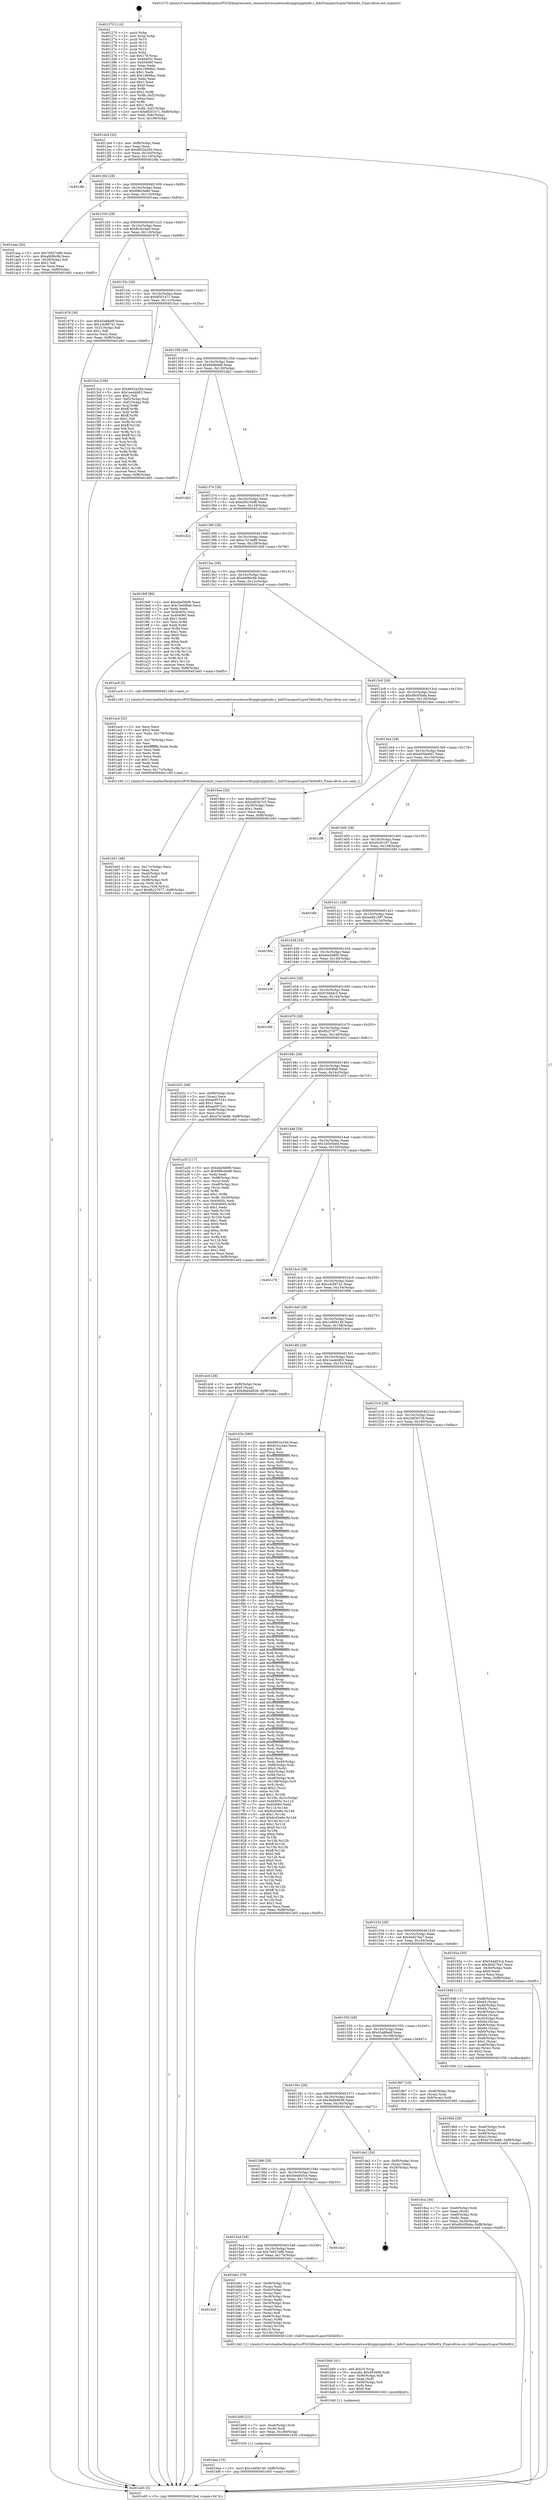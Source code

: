 digraph "0x401270" {
  label = "0x401270 (/mnt/c/Users/mathe/Desktop/tcc/POCII/binaries/extr_reactosdriversnetworktcpiptcpiptinfo.c_InfoTransportLayerTdiSetEx_Final-ollvm.out::main(0))"
  labelloc = "t"
  node[shape=record]

  Entry [label="",width=0.3,height=0.3,shape=circle,fillcolor=black,style=filled]
  "0x4012e4" [label="{
     0x4012e4 [32]\l
     | [instrs]\l
     &nbsp;&nbsp;0x4012e4 \<+6\>: mov -0xf8(%rbp),%eax\l
     &nbsp;&nbsp;0x4012ea \<+2\>: mov %eax,%ecx\l
     &nbsp;&nbsp;0x4012ec \<+6\>: sub $0x8852a35d,%ecx\l
     &nbsp;&nbsp;0x4012f2 \<+6\>: mov %eax,-0x10c(%rbp)\l
     &nbsp;&nbsp;0x4012f8 \<+6\>: mov %ecx,-0x110(%rbp)\l
     &nbsp;&nbsp;0x4012fe \<+6\>: je 0000000000401dfa \<main+0xb8a\>\l
  }"]
  "0x401dfa" [label="{
     0x401dfa\l
  }", style=dashed]
  "0x401304" [label="{
     0x401304 [28]\l
     | [instrs]\l
     &nbsp;&nbsp;0x401304 \<+5\>: jmp 0000000000401309 \<main+0x99\>\l
     &nbsp;&nbsp;0x401309 \<+6\>: mov -0x10c(%rbp),%eax\l
     &nbsp;&nbsp;0x40130f \<+5\>: sub $0x896c0e86,%eax\l
     &nbsp;&nbsp;0x401314 \<+6\>: mov %eax,-0x114(%rbp)\l
     &nbsp;&nbsp;0x40131a \<+6\>: je 0000000000401aaa \<main+0x83a\>\l
  }"]
  Exit [label="",width=0.3,height=0.3,shape=circle,fillcolor=black,style=filled,peripheries=2]
  "0x401aaa" [label="{
     0x401aaa [30]\l
     | [instrs]\l
     &nbsp;&nbsp;0x401aaa \<+5\>: mov $0x7b927e8b,%eax\l
     &nbsp;&nbsp;0x401aaf \<+5\>: mov $0xa90fdc9b,%ecx\l
     &nbsp;&nbsp;0x401ab4 \<+3\>: mov -0x29(%rbp),%dl\l
     &nbsp;&nbsp;0x401ab7 \<+3\>: test $0x1,%dl\l
     &nbsp;&nbsp;0x401aba \<+3\>: cmovne %ecx,%eax\l
     &nbsp;&nbsp;0x401abd \<+6\>: mov %eax,-0xf8(%rbp)\l
     &nbsp;&nbsp;0x401ac3 \<+5\>: jmp 0000000000401e65 \<main+0xbf5\>\l
  }"]
  "0x401320" [label="{
     0x401320 [28]\l
     | [instrs]\l
     &nbsp;&nbsp;0x401320 \<+5\>: jmp 0000000000401325 \<main+0xb5\>\l
     &nbsp;&nbsp;0x401325 \<+6\>: mov -0x10c(%rbp),%eax\l
     &nbsp;&nbsp;0x40132b \<+5\>: sub $0x8c3cc4a0,%eax\l
     &nbsp;&nbsp;0x401330 \<+6\>: mov %eax,-0x118(%rbp)\l
     &nbsp;&nbsp;0x401336 \<+6\>: je 0000000000401878 \<main+0x608\>\l
  }"]
  "0x401bee" [label="{
     0x401bee [15]\l
     | [instrs]\l
     &nbsp;&nbsp;0x401bee \<+10\>: movl $0x1e60b140,-0xf8(%rbp)\l
     &nbsp;&nbsp;0x401bf8 \<+5\>: jmp 0000000000401e65 \<main+0xbf5\>\l
  }"]
  "0x401878" [label="{
     0x401878 [30]\l
     | [instrs]\l
     &nbsp;&nbsp;0x401878 \<+5\>: mov $0x45a88a6f,%eax\l
     &nbsp;&nbsp;0x40187d \<+5\>: mov $0x1dc68741,%ecx\l
     &nbsp;&nbsp;0x401882 \<+3\>: mov -0x31(%rbp),%dl\l
     &nbsp;&nbsp;0x401885 \<+3\>: test $0x1,%dl\l
     &nbsp;&nbsp;0x401888 \<+3\>: cmovne %ecx,%eax\l
     &nbsp;&nbsp;0x40188b \<+6\>: mov %eax,-0xf8(%rbp)\l
     &nbsp;&nbsp;0x401891 \<+5\>: jmp 0000000000401e65 \<main+0xbf5\>\l
  }"]
  "0x40133c" [label="{
     0x40133c [28]\l
     | [instrs]\l
     &nbsp;&nbsp;0x40133c \<+5\>: jmp 0000000000401341 \<main+0xd1\>\l
     &nbsp;&nbsp;0x401341 \<+6\>: mov -0x10c(%rbp),%eax\l
     &nbsp;&nbsp;0x401347 \<+5\>: sub $0x8f2f1471,%eax\l
     &nbsp;&nbsp;0x40134c \<+6\>: mov %eax,-0x11c(%rbp)\l
     &nbsp;&nbsp;0x401352 \<+6\>: je 00000000004015ca \<main+0x35a\>\l
  }"]
  "0x401bd9" [label="{
     0x401bd9 [21]\l
     | [instrs]\l
     &nbsp;&nbsp;0x401bd9 \<+7\>: mov -0xa0(%rbp),%rdi\l
     &nbsp;&nbsp;0x401be0 \<+3\>: mov (%rdi),%rdi\l
     &nbsp;&nbsp;0x401be3 \<+6\>: mov %eax,-0x180(%rbp)\l
     &nbsp;&nbsp;0x401be9 \<+5\>: call 0000000000401030 \<free@plt\>\l
     | [calls]\l
     &nbsp;&nbsp;0x401030 \{1\} (unknown)\l
  }"]
  "0x4015ca" [label="{
     0x4015ca [106]\l
     | [instrs]\l
     &nbsp;&nbsp;0x4015ca \<+5\>: mov $0x8852a35d,%eax\l
     &nbsp;&nbsp;0x4015cf \<+5\>: mov $0x1ea4dd63,%ecx\l
     &nbsp;&nbsp;0x4015d4 \<+2\>: mov $0x1,%dl\l
     &nbsp;&nbsp;0x4015d6 \<+7\>: mov -0xf2(%rbp),%sil\l
     &nbsp;&nbsp;0x4015dd \<+7\>: mov -0xf1(%rbp),%dil\l
     &nbsp;&nbsp;0x4015e4 \<+3\>: mov %sil,%r8b\l
     &nbsp;&nbsp;0x4015e7 \<+4\>: xor $0xff,%r8b\l
     &nbsp;&nbsp;0x4015eb \<+3\>: mov %dil,%r9b\l
     &nbsp;&nbsp;0x4015ee \<+4\>: xor $0xff,%r9b\l
     &nbsp;&nbsp;0x4015f2 \<+3\>: xor $0x1,%dl\l
     &nbsp;&nbsp;0x4015f5 \<+3\>: mov %r8b,%r10b\l
     &nbsp;&nbsp;0x4015f8 \<+4\>: and $0xff,%r10b\l
     &nbsp;&nbsp;0x4015fc \<+3\>: and %dl,%sil\l
     &nbsp;&nbsp;0x4015ff \<+3\>: mov %r9b,%r11b\l
     &nbsp;&nbsp;0x401602 \<+4\>: and $0xff,%r11b\l
     &nbsp;&nbsp;0x401606 \<+3\>: and %dl,%dil\l
     &nbsp;&nbsp;0x401609 \<+3\>: or %sil,%r10b\l
     &nbsp;&nbsp;0x40160c \<+3\>: or %dil,%r11b\l
     &nbsp;&nbsp;0x40160f \<+3\>: xor %r11b,%r10b\l
     &nbsp;&nbsp;0x401612 \<+3\>: or %r9b,%r8b\l
     &nbsp;&nbsp;0x401615 \<+4\>: xor $0xff,%r8b\l
     &nbsp;&nbsp;0x401619 \<+3\>: or $0x1,%dl\l
     &nbsp;&nbsp;0x40161c \<+3\>: and %dl,%r8b\l
     &nbsp;&nbsp;0x40161f \<+3\>: or %r8b,%r10b\l
     &nbsp;&nbsp;0x401622 \<+4\>: test $0x1,%r10b\l
     &nbsp;&nbsp;0x401626 \<+3\>: cmovne %ecx,%eax\l
     &nbsp;&nbsp;0x401629 \<+6\>: mov %eax,-0xf8(%rbp)\l
     &nbsp;&nbsp;0x40162f \<+5\>: jmp 0000000000401e65 \<main+0xbf5\>\l
  }"]
  "0x401358" [label="{
     0x401358 [28]\l
     | [instrs]\l
     &nbsp;&nbsp;0x401358 \<+5\>: jmp 000000000040135d \<main+0xed\>\l
     &nbsp;&nbsp;0x40135d \<+6\>: mov -0x10c(%rbp),%eax\l
     &nbsp;&nbsp;0x401363 \<+5\>: sub $0x949bfaf8,%eax\l
     &nbsp;&nbsp;0x401368 \<+6\>: mov %eax,-0x120(%rbp)\l
     &nbsp;&nbsp;0x40136e \<+6\>: je 0000000000401db2 \<main+0xb42\>\l
  }"]
  "0x401e65" [label="{
     0x401e65 [5]\l
     | [instrs]\l
     &nbsp;&nbsp;0x401e65 \<+5\>: jmp 00000000004012e4 \<main+0x74\>\l
  }"]
  "0x401270" [label="{
     0x401270 [116]\l
     | [instrs]\l
     &nbsp;&nbsp;0x401270 \<+1\>: push %rbp\l
     &nbsp;&nbsp;0x401271 \<+3\>: mov %rsp,%rbp\l
     &nbsp;&nbsp;0x401274 \<+2\>: push %r15\l
     &nbsp;&nbsp;0x401276 \<+2\>: push %r14\l
     &nbsp;&nbsp;0x401278 \<+2\>: push %r13\l
     &nbsp;&nbsp;0x40127a \<+2\>: push %r12\l
     &nbsp;&nbsp;0x40127c \<+1\>: push %rbx\l
     &nbsp;&nbsp;0x40127d \<+7\>: sub $0x178,%rsp\l
     &nbsp;&nbsp;0x401284 \<+7\>: mov 0x40405c,%eax\l
     &nbsp;&nbsp;0x40128b \<+7\>: mov 0x404060,%ecx\l
     &nbsp;&nbsp;0x401292 \<+2\>: mov %eax,%edx\l
     &nbsp;&nbsp;0x401294 \<+6\>: sub $0x10698a1,%edx\l
     &nbsp;&nbsp;0x40129a \<+3\>: sub $0x1,%edx\l
     &nbsp;&nbsp;0x40129d \<+6\>: add $0x10698a1,%edx\l
     &nbsp;&nbsp;0x4012a3 \<+3\>: imul %edx,%eax\l
     &nbsp;&nbsp;0x4012a6 \<+3\>: and $0x1,%eax\l
     &nbsp;&nbsp;0x4012a9 \<+3\>: cmp $0x0,%eax\l
     &nbsp;&nbsp;0x4012ac \<+4\>: sete %r8b\l
     &nbsp;&nbsp;0x4012b0 \<+4\>: and $0x1,%r8b\l
     &nbsp;&nbsp;0x4012b4 \<+7\>: mov %r8b,-0xf2(%rbp)\l
     &nbsp;&nbsp;0x4012bb \<+3\>: cmp $0xa,%ecx\l
     &nbsp;&nbsp;0x4012be \<+4\>: setl %r8b\l
     &nbsp;&nbsp;0x4012c2 \<+4\>: and $0x1,%r8b\l
     &nbsp;&nbsp;0x4012c6 \<+7\>: mov %r8b,-0xf1(%rbp)\l
     &nbsp;&nbsp;0x4012cd \<+10\>: movl $0x8f2f1471,-0xf8(%rbp)\l
     &nbsp;&nbsp;0x4012d7 \<+6\>: mov %edi,-0xfc(%rbp)\l
     &nbsp;&nbsp;0x4012dd \<+7\>: mov %rsi,-0x108(%rbp)\l
  }"]
  "0x401bb0" [label="{
     0x401bb0 [41]\l
     | [instrs]\l
     &nbsp;&nbsp;0x401bb0 \<+4\>: add $0x10,%rsp\l
     &nbsp;&nbsp;0x401bb4 \<+10\>: movabs $0x4020d6,%rdi\l
     &nbsp;&nbsp;0x401bbe \<+7\>: mov -0x90(%rbp),%r8\l
     &nbsp;&nbsp;0x401bc5 \<+3\>: mov %eax,(%r8)\l
     &nbsp;&nbsp;0x401bc8 \<+7\>: mov -0x90(%rbp),%r8\l
     &nbsp;&nbsp;0x401bcf \<+3\>: mov (%r8),%esi\l
     &nbsp;&nbsp;0x401bd2 \<+2\>: mov $0x0,%al\l
     &nbsp;&nbsp;0x401bd4 \<+5\>: call 0000000000401040 \<printf@plt\>\l
     | [calls]\l
     &nbsp;&nbsp;0x401040 \{1\} (unknown)\l
  }"]
  "0x401db2" [label="{
     0x401db2\l
  }", style=dashed]
  "0x401374" [label="{
     0x401374 [28]\l
     | [instrs]\l
     &nbsp;&nbsp;0x401374 \<+5\>: jmp 0000000000401379 \<main+0x109\>\l
     &nbsp;&nbsp;0x401379 \<+6\>: mov -0x10c(%rbp),%eax\l
     &nbsp;&nbsp;0x40137f \<+5\>: sub $0xa58130d6,%eax\l
     &nbsp;&nbsp;0x401384 \<+6\>: mov %eax,-0x124(%rbp)\l
     &nbsp;&nbsp;0x40138a \<+6\>: je 0000000000401d22 \<main+0xab2\>\l
  }"]
  "0x4015c0" [label="{
     0x4015c0\l
  }", style=dashed]
  "0x401d22" [label="{
     0x401d22\l
  }", style=dashed]
  "0x401390" [label="{
     0x401390 [28]\l
     | [instrs]\l
     &nbsp;&nbsp;0x401390 \<+5\>: jmp 0000000000401395 \<main+0x125\>\l
     &nbsp;&nbsp;0x401395 \<+6\>: mov -0x10c(%rbp),%eax\l
     &nbsp;&nbsp;0x40139b \<+5\>: sub $0xa7414e86,%eax\l
     &nbsp;&nbsp;0x4013a0 \<+6\>: mov %eax,-0x128(%rbp)\l
     &nbsp;&nbsp;0x4013a6 \<+6\>: je 00000000004019df \<main+0x76f\>\l
  }"]
  "0x401b61" [label="{
     0x401b61 [79]\l
     | [instrs]\l
     &nbsp;&nbsp;0x401b61 \<+7\>: mov -0xd8(%rbp),%rax\l
     &nbsp;&nbsp;0x401b68 \<+2\>: mov (%rax),%edi\l
     &nbsp;&nbsp;0x401b6a \<+7\>: mov -0xd0(%rbp),%rax\l
     &nbsp;&nbsp;0x401b71 \<+2\>: mov (%rax),%esi\l
     &nbsp;&nbsp;0x401b73 \<+7\>: mov -0xc8(%rbp),%rax\l
     &nbsp;&nbsp;0x401b7a \<+2\>: mov (%rax),%edx\l
     &nbsp;&nbsp;0x401b7c \<+7\>: mov -0xc0(%rbp),%rax\l
     &nbsp;&nbsp;0x401b83 \<+2\>: mov (%rax),%ecx\l
     &nbsp;&nbsp;0x401b85 \<+7\>: mov -0xa0(%rbp),%rax\l
     &nbsp;&nbsp;0x401b8c \<+3\>: mov (%rax),%r8\l
     &nbsp;&nbsp;0x401b8f \<+7\>: mov -0xb8(%rbp),%rax\l
     &nbsp;&nbsp;0x401b96 \<+3\>: mov (%rax),%r9d\l
     &nbsp;&nbsp;0x401b99 \<+7\>: mov -0xb0(%rbp),%rax\l
     &nbsp;&nbsp;0x401ba0 \<+3\>: mov (%rax),%r10d\l
     &nbsp;&nbsp;0x401ba3 \<+4\>: sub $0x10,%rsp\l
     &nbsp;&nbsp;0x401ba7 \<+4\>: mov %r10d,(%rsp)\l
     &nbsp;&nbsp;0x401bab \<+5\>: call 0000000000401240 \<InfoTransportLayerTdiSetEx\>\l
     | [calls]\l
     &nbsp;&nbsp;0x401240 \{1\} (/mnt/c/Users/mathe/Desktop/tcc/POCII/binaries/extr_reactosdriversnetworktcpiptcpiptinfo.c_InfoTransportLayerTdiSetEx_Final-ollvm.out::InfoTransportLayerTdiSetEx)\l
  }"]
  "0x4019df" [label="{
     0x4019df [86]\l
     | [instrs]\l
     &nbsp;&nbsp;0x4019df \<+5\>: mov $0xebe5b6f0,%eax\l
     &nbsp;&nbsp;0x4019e4 \<+5\>: mov $0x15e09fa6,%ecx\l
     &nbsp;&nbsp;0x4019e9 \<+2\>: xor %edx,%edx\l
     &nbsp;&nbsp;0x4019eb \<+7\>: mov 0x40405c,%esi\l
     &nbsp;&nbsp;0x4019f2 \<+7\>: mov 0x404060,%edi\l
     &nbsp;&nbsp;0x4019f9 \<+3\>: sub $0x1,%edx\l
     &nbsp;&nbsp;0x4019fc \<+3\>: mov %esi,%r8d\l
     &nbsp;&nbsp;0x4019ff \<+3\>: add %edx,%r8d\l
     &nbsp;&nbsp;0x401a02 \<+4\>: imul %r8d,%esi\l
     &nbsp;&nbsp;0x401a06 \<+3\>: and $0x1,%esi\l
     &nbsp;&nbsp;0x401a09 \<+3\>: cmp $0x0,%esi\l
     &nbsp;&nbsp;0x401a0c \<+4\>: sete %r9b\l
     &nbsp;&nbsp;0x401a10 \<+3\>: cmp $0xa,%edi\l
     &nbsp;&nbsp;0x401a13 \<+4\>: setl %r10b\l
     &nbsp;&nbsp;0x401a17 \<+3\>: mov %r9b,%r11b\l
     &nbsp;&nbsp;0x401a1a \<+3\>: and %r10b,%r11b\l
     &nbsp;&nbsp;0x401a1d \<+3\>: xor %r10b,%r9b\l
     &nbsp;&nbsp;0x401a20 \<+3\>: or %r9b,%r11b\l
     &nbsp;&nbsp;0x401a23 \<+4\>: test $0x1,%r11b\l
     &nbsp;&nbsp;0x401a27 \<+3\>: cmovne %ecx,%eax\l
     &nbsp;&nbsp;0x401a2a \<+6\>: mov %eax,-0xf8(%rbp)\l
     &nbsp;&nbsp;0x401a30 \<+5\>: jmp 0000000000401e65 \<main+0xbf5\>\l
  }"]
  "0x4013ac" [label="{
     0x4013ac [28]\l
     | [instrs]\l
     &nbsp;&nbsp;0x4013ac \<+5\>: jmp 00000000004013b1 \<main+0x141\>\l
     &nbsp;&nbsp;0x4013b1 \<+6\>: mov -0x10c(%rbp),%eax\l
     &nbsp;&nbsp;0x4013b7 \<+5\>: sub $0xa90fdc9b,%eax\l
     &nbsp;&nbsp;0x4013bc \<+6\>: mov %eax,-0x12c(%rbp)\l
     &nbsp;&nbsp;0x4013c2 \<+6\>: je 0000000000401ac8 \<main+0x858\>\l
  }"]
  "0x4015a4" [label="{
     0x4015a4 [28]\l
     | [instrs]\l
     &nbsp;&nbsp;0x4015a4 \<+5\>: jmp 00000000004015a9 \<main+0x339\>\l
     &nbsp;&nbsp;0x4015a9 \<+6\>: mov -0x10c(%rbp),%eax\l
     &nbsp;&nbsp;0x4015af \<+5\>: sub $0x7b927e8b,%eax\l
     &nbsp;&nbsp;0x4015b4 \<+6\>: mov %eax,-0x174(%rbp)\l
     &nbsp;&nbsp;0x4015ba \<+6\>: je 0000000000401b61 \<main+0x8f1\>\l
  }"]
  "0x401ac8" [label="{
     0x401ac8 [5]\l
     | [instrs]\l
     &nbsp;&nbsp;0x401ac8 \<+5\>: call 0000000000401160 \<next_i\>\l
     | [calls]\l
     &nbsp;&nbsp;0x401160 \{1\} (/mnt/c/Users/mathe/Desktop/tcc/POCII/binaries/extr_reactosdriversnetworktcpiptcpiptinfo.c_InfoTransportLayerTdiSetEx_Final-ollvm.out::next_i)\l
  }"]
  "0x4013c8" [label="{
     0x4013c8 [28]\l
     | [instrs]\l
     &nbsp;&nbsp;0x4013c8 \<+5\>: jmp 00000000004013cd \<main+0x15d\>\l
     &nbsp;&nbsp;0x4013cd \<+6\>: mov -0x10c(%rbp),%eax\l
     &nbsp;&nbsp;0x4013d3 \<+5\>: sub $0xd9c05bda,%eax\l
     &nbsp;&nbsp;0x4013d8 \<+6\>: mov %eax,-0x130(%rbp)\l
     &nbsp;&nbsp;0x4013de \<+6\>: je 00000000004018ee \<main+0x67e\>\l
  }"]
  "0x401da3" [label="{
     0x401da3\l
  }", style=dashed]
  "0x4018ee" [label="{
     0x4018ee [30]\l
     | [instrs]\l
     &nbsp;&nbsp;0x4018ee \<+5\>: mov $0xea941567,%eax\l
     &nbsp;&nbsp;0x4018f3 \<+5\>: mov $0x2d03b7c5,%ecx\l
     &nbsp;&nbsp;0x4018f8 \<+3\>: mov -0x30(%rbp),%edx\l
     &nbsp;&nbsp;0x4018fb \<+3\>: cmp $0x1,%edx\l
     &nbsp;&nbsp;0x4018fe \<+3\>: cmovl %ecx,%eax\l
     &nbsp;&nbsp;0x401901 \<+6\>: mov %eax,-0xf8(%rbp)\l
     &nbsp;&nbsp;0x401907 \<+5\>: jmp 0000000000401e65 \<main+0xbf5\>\l
  }"]
  "0x4013e4" [label="{
     0x4013e4 [28]\l
     | [instrs]\l
     &nbsp;&nbsp;0x4013e4 \<+5\>: jmp 00000000004013e9 \<main+0x179\>\l
     &nbsp;&nbsp;0x4013e9 \<+6\>: mov -0x10c(%rbp),%eax\l
     &nbsp;&nbsp;0x4013ef \<+5\>: sub $0xe05be067,%eax\l
     &nbsp;&nbsp;0x4013f4 \<+6\>: mov %eax,-0x134(%rbp)\l
     &nbsp;&nbsp;0x4013fa \<+6\>: je 0000000000401cf8 \<main+0xa88\>\l
  }"]
  "0x401588" [label="{
     0x401588 [28]\l
     | [instrs]\l
     &nbsp;&nbsp;0x401588 \<+5\>: jmp 000000000040158d \<main+0x31d\>\l
     &nbsp;&nbsp;0x40158d \<+6\>: mov -0x10c(%rbp),%eax\l
     &nbsp;&nbsp;0x401593 \<+5\>: sub $0x544d03c4,%eax\l
     &nbsp;&nbsp;0x401598 \<+6\>: mov %eax,-0x170(%rbp)\l
     &nbsp;&nbsp;0x40159e \<+6\>: je 0000000000401da3 \<main+0xb33\>\l
  }"]
  "0x401cf8" [label="{
     0x401cf8\l
  }", style=dashed]
  "0x401400" [label="{
     0x401400 [28]\l
     | [instrs]\l
     &nbsp;&nbsp;0x401400 \<+5\>: jmp 0000000000401405 \<main+0x195\>\l
     &nbsp;&nbsp;0x401405 \<+6\>: mov -0x10c(%rbp),%eax\l
     &nbsp;&nbsp;0x40140b \<+5\>: sub $0xe5cfc197,%eax\l
     &nbsp;&nbsp;0x401410 \<+6\>: mov %eax,-0x138(%rbp)\l
     &nbsp;&nbsp;0x401416 \<+6\>: je 0000000000401bfd \<main+0x98d\>\l
  }"]
  "0x401de2" [label="{
     0x401de2 [24]\l
     | [instrs]\l
     &nbsp;&nbsp;0x401de2 \<+7\>: mov -0xf0(%rbp),%rax\l
     &nbsp;&nbsp;0x401de9 \<+2\>: mov (%rax),%eax\l
     &nbsp;&nbsp;0x401deb \<+4\>: lea -0x28(%rbp),%rsp\l
     &nbsp;&nbsp;0x401def \<+1\>: pop %rbx\l
     &nbsp;&nbsp;0x401df0 \<+2\>: pop %r12\l
     &nbsp;&nbsp;0x401df2 \<+2\>: pop %r13\l
     &nbsp;&nbsp;0x401df4 \<+2\>: pop %r14\l
     &nbsp;&nbsp;0x401df6 \<+2\>: pop %r15\l
     &nbsp;&nbsp;0x401df8 \<+1\>: pop %rbp\l
     &nbsp;&nbsp;0x401df9 \<+1\>: ret\l
  }"]
  "0x401bfd" [label="{
     0x401bfd\l
  }", style=dashed]
  "0x40141c" [label="{
     0x40141c [28]\l
     | [instrs]\l
     &nbsp;&nbsp;0x40141c \<+5\>: jmp 0000000000401421 \<main+0x1b1\>\l
     &nbsp;&nbsp;0x401421 \<+6\>: mov -0x10c(%rbp),%eax\l
     &nbsp;&nbsp;0x401427 \<+5\>: sub $0xea941567,%eax\l
     &nbsp;&nbsp;0x40142c \<+6\>: mov %eax,-0x13c(%rbp)\l
     &nbsp;&nbsp;0x401432 \<+6\>: je 000000000040190c \<main+0x69c\>\l
  }"]
  "0x401b01" [label="{
     0x401b01 [48]\l
     | [instrs]\l
     &nbsp;&nbsp;0x401b01 \<+6\>: mov -0x17c(%rbp),%ecx\l
     &nbsp;&nbsp;0x401b07 \<+3\>: imul %eax,%ecx\l
     &nbsp;&nbsp;0x401b0a \<+7\>: mov -0xa0(%rbp),%r8\l
     &nbsp;&nbsp;0x401b11 \<+3\>: mov (%r8),%r8\l
     &nbsp;&nbsp;0x401b14 \<+7\>: mov -0x98(%rbp),%r9\l
     &nbsp;&nbsp;0x401b1b \<+3\>: movslq (%r9),%r9\l
     &nbsp;&nbsp;0x401b1e \<+4\>: mov %ecx,(%r8,%r9,4)\l
     &nbsp;&nbsp;0x401b22 \<+10\>: movl $0xfb227677,-0xf8(%rbp)\l
     &nbsp;&nbsp;0x401b2c \<+5\>: jmp 0000000000401e65 \<main+0xbf5\>\l
  }"]
  "0x40190c" [label="{
     0x40190c\l
  }", style=dashed]
  "0x401438" [label="{
     0x401438 [28]\l
     | [instrs]\l
     &nbsp;&nbsp;0x401438 \<+5\>: jmp 000000000040143d \<main+0x1cd\>\l
     &nbsp;&nbsp;0x40143d \<+6\>: mov -0x10c(%rbp),%eax\l
     &nbsp;&nbsp;0x401443 \<+5\>: sub $0xebe5b6f0,%eax\l
     &nbsp;&nbsp;0x401448 \<+6\>: mov %eax,-0x140(%rbp)\l
     &nbsp;&nbsp;0x40144e \<+6\>: je 0000000000401e3f \<main+0xbcf\>\l
  }"]
  "0x401acd" [label="{
     0x401acd [52]\l
     | [instrs]\l
     &nbsp;&nbsp;0x401acd \<+2\>: xor %ecx,%ecx\l
     &nbsp;&nbsp;0x401acf \<+5\>: mov $0x2,%edx\l
     &nbsp;&nbsp;0x401ad4 \<+6\>: mov %edx,-0x178(%rbp)\l
     &nbsp;&nbsp;0x401ada \<+1\>: cltd\l
     &nbsp;&nbsp;0x401adb \<+6\>: mov -0x178(%rbp),%esi\l
     &nbsp;&nbsp;0x401ae1 \<+2\>: idiv %esi\l
     &nbsp;&nbsp;0x401ae3 \<+6\>: imul $0xfffffffe,%edx,%edx\l
     &nbsp;&nbsp;0x401ae9 \<+2\>: mov %ecx,%edi\l
     &nbsp;&nbsp;0x401aeb \<+2\>: sub %edx,%edi\l
     &nbsp;&nbsp;0x401aed \<+2\>: mov %ecx,%edx\l
     &nbsp;&nbsp;0x401aef \<+3\>: sub $0x1,%edx\l
     &nbsp;&nbsp;0x401af2 \<+2\>: add %edx,%edi\l
     &nbsp;&nbsp;0x401af4 \<+2\>: sub %edi,%ecx\l
     &nbsp;&nbsp;0x401af6 \<+6\>: mov %ecx,-0x17c(%rbp)\l
     &nbsp;&nbsp;0x401afc \<+5\>: call 0000000000401160 \<next_i\>\l
     | [calls]\l
     &nbsp;&nbsp;0x401160 \{1\} (/mnt/c/Users/mathe/Desktop/tcc/POCII/binaries/extr_reactosdriversnetworktcpiptcpiptinfo.c_InfoTransportLayerTdiSetEx_Final-ollvm.out::next_i)\l
  }"]
  "0x401e3f" [label="{
     0x401e3f\l
  }", style=dashed]
  "0x401454" [label="{
     0x401454 [28]\l
     | [instrs]\l
     &nbsp;&nbsp;0x401454 \<+5\>: jmp 0000000000401459 \<main+0x1e9\>\l
     &nbsp;&nbsp;0x401459 \<+6\>: mov -0x10c(%rbp),%eax\l
     &nbsp;&nbsp;0x40145f \<+5\>: sub $0xf10dddc3,%eax\l
     &nbsp;&nbsp;0x401464 \<+6\>: mov %eax,-0x144(%rbp)\l
     &nbsp;&nbsp;0x40146a \<+6\>: je 0000000000401c9d \<main+0xa2d\>\l
  }"]
  "0x4019b9" [label="{
     0x4019b9 [38]\l
     | [instrs]\l
     &nbsp;&nbsp;0x4019b9 \<+7\>: mov -0xa0(%rbp),%rdi\l
     &nbsp;&nbsp;0x4019c0 \<+3\>: mov %rax,(%rdi)\l
     &nbsp;&nbsp;0x4019c3 \<+7\>: mov -0x98(%rbp),%rax\l
     &nbsp;&nbsp;0x4019ca \<+6\>: movl $0x0,(%rax)\l
     &nbsp;&nbsp;0x4019d0 \<+10\>: movl $0xa7414e86,-0xf8(%rbp)\l
     &nbsp;&nbsp;0x4019da \<+5\>: jmp 0000000000401e65 \<main+0xbf5\>\l
  }"]
  "0x401c9d" [label="{
     0x401c9d\l
  }", style=dashed]
  "0x401470" [label="{
     0x401470 [28]\l
     | [instrs]\l
     &nbsp;&nbsp;0x401470 \<+5\>: jmp 0000000000401475 \<main+0x205\>\l
     &nbsp;&nbsp;0x401475 \<+6\>: mov -0x10c(%rbp),%eax\l
     &nbsp;&nbsp;0x40147b \<+5\>: sub $0xfb227677,%eax\l
     &nbsp;&nbsp;0x401480 \<+6\>: mov %eax,-0x148(%rbp)\l
     &nbsp;&nbsp;0x401486 \<+6\>: je 0000000000401b31 \<main+0x8c1\>\l
  }"]
  "0x4018ca" [label="{
     0x4018ca [36]\l
     | [instrs]\l
     &nbsp;&nbsp;0x4018ca \<+7\>: mov -0xe0(%rbp),%rdi\l
     &nbsp;&nbsp;0x4018d1 \<+2\>: mov %eax,(%rdi)\l
     &nbsp;&nbsp;0x4018d3 \<+7\>: mov -0xe0(%rbp),%rdi\l
     &nbsp;&nbsp;0x4018da \<+2\>: mov (%rdi),%eax\l
     &nbsp;&nbsp;0x4018dc \<+3\>: mov %eax,-0x30(%rbp)\l
     &nbsp;&nbsp;0x4018df \<+10\>: movl $0xd9c05bda,-0xf8(%rbp)\l
     &nbsp;&nbsp;0x4018e9 \<+5\>: jmp 0000000000401e65 \<main+0xbf5\>\l
  }"]
  "0x401b31" [label="{
     0x401b31 [48]\l
     | [instrs]\l
     &nbsp;&nbsp;0x401b31 \<+7\>: mov -0x98(%rbp),%rax\l
     &nbsp;&nbsp;0x401b38 \<+2\>: mov (%rax),%ecx\l
     &nbsp;&nbsp;0x401b3a \<+6\>: sub $0xae957241,%ecx\l
     &nbsp;&nbsp;0x401b40 \<+3\>: add $0x1,%ecx\l
     &nbsp;&nbsp;0x401b43 \<+6\>: add $0xae957241,%ecx\l
     &nbsp;&nbsp;0x401b49 \<+7\>: mov -0x98(%rbp),%rax\l
     &nbsp;&nbsp;0x401b50 \<+2\>: mov %ecx,(%rax)\l
     &nbsp;&nbsp;0x401b52 \<+10\>: movl $0xa7414e86,-0xf8(%rbp)\l
     &nbsp;&nbsp;0x401b5c \<+5\>: jmp 0000000000401e65 \<main+0xbf5\>\l
  }"]
  "0x40148c" [label="{
     0x40148c [28]\l
     | [instrs]\l
     &nbsp;&nbsp;0x40148c \<+5\>: jmp 0000000000401491 \<main+0x221\>\l
     &nbsp;&nbsp;0x401491 \<+6\>: mov -0x10c(%rbp),%eax\l
     &nbsp;&nbsp;0x401497 \<+5\>: sub $0x15e09fa6,%eax\l
     &nbsp;&nbsp;0x40149c \<+6\>: mov %eax,-0x14c(%rbp)\l
     &nbsp;&nbsp;0x4014a2 \<+6\>: je 0000000000401a35 \<main+0x7c5\>\l
  }"]
  "0x40156c" [label="{
     0x40156c [28]\l
     | [instrs]\l
     &nbsp;&nbsp;0x40156c \<+5\>: jmp 0000000000401571 \<main+0x301\>\l
     &nbsp;&nbsp;0x401571 \<+6\>: mov -0x10c(%rbp),%eax\l
     &nbsp;&nbsp;0x401577 \<+5\>: sub $0x4bd4d636,%eax\l
     &nbsp;&nbsp;0x40157c \<+6\>: mov %eax,-0x16c(%rbp)\l
     &nbsp;&nbsp;0x401582 \<+6\>: je 0000000000401de2 \<main+0xb72\>\l
  }"]
  "0x401a35" [label="{
     0x401a35 [117]\l
     | [instrs]\l
     &nbsp;&nbsp;0x401a35 \<+5\>: mov $0xebe5b6f0,%eax\l
     &nbsp;&nbsp;0x401a3a \<+5\>: mov $0x896c0e86,%ecx\l
     &nbsp;&nbsp;0x401a3f \<+2\>: xor %edx,%edx\l
     &nbsp;&nbsp;0x401a41 \<+7\>: mov -0x98(%rbp),%rsi\l
     &nbsp;&nbsp;0x401a48 \<+2\>: mov (%rsi),%edi\l
     &nbsp;&nbsp;0x401a4a \<+7\>: mov -0xa8(%rbp),%rsi\l
     &nbsp;&nbsp;0x401a51 \<+2\>: cmp (%rsi),%edi\l
     &nbsp;&nbsp;0x401a53 \<+4\>: setl %r8b\l
     &nbsp;&nbsp;0x401a57 \<+4\>: and $0x1,%r8b\l
     &nbsp;&nbsp;0x401a5b \<+4\>: mov %r8b,-0x29(%rbp)\l
     &nbsp;&nbsp;0x401a5f \<+7\>: mov 0x40405c,%edi\l
     &nbsp;&nbsp;0x401a66 \<+8\>: mov 0x404060,%r9d\l
     &nbsp;&nbsp;0x401a6e \<+3\>: sub $0x1,%edx\l
     &nbsp;&nbsp;0x401a71 \<+3\>: mov %edi,%r10d\l
     &nbsp;&nbsp;0x401a74 \<+3\>: add %edx,%r10d\l
     &nbsp;&nbsp;0x401a77 \<+4\>: imul %r10d,%edi\l
     &nbsp;&nbsp;0x401a7b \<+3\>: and $0x1,%edi\l
     &nbsp;&nbsp;0x401a7e \<+3\>: cmp $0x0,%edi\l
     &nbsp;&nbsp;0x401a81 \<+4\>: sete %r8b\l
     &nbsp;&nbsp;0x401a85 \<+4\>: cmp $0xa,%r9d\l
     &nbsp;&nbsp;0x401a89 \<+4\>: setl %r11b\l
     &nbsp;&nbsp;0x401a8d \<+3\>: mov %r8b,%bl\l
     &nbsp;&nbsp;0x401a90 \<+3\>: and %r11b,%bl\l
     &nbsp;&nbsp;0x401a93 \<+3\>: xor %r11b,%r8b\l
     &nbsp;&nbsp;0x401a96 \<+3\>: or %r8b,%bl\l
     &nbsp;&nbsp;0x401a99 \<+3\>: test $0x1,%bl\l
     &nbsp;&nbsp;0x401a9c \<+3\>: cmovne %ecx,%eax\l
     &nbsp;&nbsp;0x401a9f \<+6\>: mov %eax,-0xf8(%rbp)\l
     &nbsp;&nbsp;0x401aa5 \<+5\>: jmp 0000000000401e65 \<main+0xbf5\>\l
  }"]
  "0x4014a8" [label="{
     0x4014a8 [28]\l
     | [instrs]\l
     &nbsp;&nbsp;0x4014a8 \<+5\>: jmp 00000000004014ad \<main+0x23d\>\l
     &nbsp;&nbsp;0x4014ad \<+6\>: mov -0x10c(%rbp),%eax\l
     &nbsp;&nbsp;0x4014b3 \<+5\>: sub $0x1d505bed,%eax\l
     &nbsp;&nbsp;0x4014b8 \<+6\>: mov %eax,-0x150(%rbp)\l
     &nbsp;&nbsp;0x4014be \<+6\>: je 0000000000401c79 \<main+0xa09\>\l
  }"]
  "0x4018b7" [label="{
     0x4018b7 [19]\l
     | [instrs]\l
     &nbsp;&nbsp;0x4018b7 \<+7\>: mov -0xe8(%rbp),%rax\l
     &nbsp;&nbsp;0x4018be \<+3\>: mov (%rax),%rax\l
     &nbsp;&nbsp;0x4018c1 \<+4\>: mov 0x8(%rax),%rdi\l
     &nbsp;&nbsp;0x4018c5 \<+5\>: call 0000000000401060 \<atoi@plt\>\l
     | [calls]\l
     &nbsp;&nbsp;0x401060 \{1\} (unknown)\l
  }"]
  "0x401c79" [label="{
     0x401c79\l
  }", style=dashed]
  "0x4014c4" [label="{
     0x4014c4 [28]\l
     | [instrs]\l
     &nbsp;&nbsp;0x4014c4 \<+5\>: jmp 00000000004014c9 \<main+0x259\>\l
     &nbsp;&nbsp;0x4014c9 \<+6\>: mov -0x10c(%rbp),%eax\l
     &nbsp;&nbsp;0x4014cf \<+5\>: sub $0x1dc68741,%eax\l
     &nbsp;&nbsp;0x4014d4 \<+6\>: mov %eax,-0x154(%rbp)\l
     &nbsp;&nbsp;0x4014da \<+6\>: je 0000000000401896 \<main+0x626\>\l
  }"]
  "0x401550" [label="{
     0x401550 [28]\l
     | [instrs]\l
     &nbsp;&nbsp;0x401550 \<+5\>: jmp 0000000000401555 \<main+0x2e5\>\l
     &nbsp;&nbsp;0x401555 \<+6\>: mov -0x10c(%rbp),%eax\l
     &nbsp;&nbsp;0x40155b \<+5\>: sub $0x45a88a6f,%eax\l
     &nbsp;&nbsp;0x401560 \<+6\>: mov %eax,-0x168(%rbp)\l
     &nbsp;&nbsp;0x401566 \<+6\>: je 00000000004018b7 \<main+0x647\>\l
  }"]
  "0x401896" [label="{
     0x401896\l
  }", style=dashed]
  "0x4014e0" [label="{
     0x4014e0 [28]\l
     | [instrs]\l
     &nbsp;&nbsp;0x4014e0 \<+5\>: jmp 00000000004014e5 \<main+0x275\>\l
     &nbsp;&nbsp;0x4014e5 \<+6\>: mov -0x10c(%rbp),%eax\l
     &nbsp;&nbsp;0x4014eb \<+5\>: sub $0x1e60b140,%eax\l
     &nbsp;&nbsp;0x4014f0 \<+6\>: mov %eax,-0x158(%rbp)\l
     &nbsp;&nbsp;0x4014f6 \<+6\>: je 0000000000401dc6 \<main+0xb56\>\l
  }"]
  "0x401948" [label="{
     0x401948 [113]\l
     | [instrs]\l
     &nbsp;&nbsp;0x401948 \<+7\>: mov -0xd8(%rbp),%rax\l
     &nbsp;&nbsp;0x40194f \<+6\>: movl $0x64,(%rax)\l
     &nbsp;&nbsp;0x401955 \<+7\>: mov -0xd0(%rbp),%rax\l
     &nbsp;&nbsp;0x40195c \<+6\>: movl $0x64,(%rax)\l
     &nbsp;&nbsp;0x401962 \<+7\>: mov -0xc8(%rbp),%rax\l
     &nbsp;&nbsp;0x401969 \<+6\>: movl $0x64,(%rax)\l
     &nbsp;&nbsp;0x40196f \<+7\>: mov -0xc0(%rbp),%rax\l
     &nbsp;&nbsp;0x401976 \<+6\>: movl $0x64,(%rax)\l
     &nbsp;&nbsp;0x40197c \<+7\>: mov -0xb8(%rbp),%rax\l
     &nbsp;&nbsp;0x401983 \<+6\>: movl $0x64,(%rax)\l
     &nbsp;&nbsp;0x401989 \<+7\>: mov -0xb0(%rbp),%rax\l
     &nbsp;&nbsp;0x401990 \<+6\>: movl $0x64,(%rax)\l
     &nbsp;&nbsp;0x401996 \<+7\>: mov -0xa8(%rbp),%rax\l
     &nbsp;&nbsp;0x40199d \<+6\>: movl $0x1,(%rax)\l
     &nbsp;&nbsp;0x4019a3 \<+7\>: mov -0xa8(%rbp),%rax\l
     &nbsp;&nbsp;0x4019aa \<+3\>: movslq (%rax),%rax\l
     &nbsp;&nbsp;0x4019ad \<+4\>: shl $0x2,%rax\l
     &nbsp;&nbsp;0x4019b1 \<+3\>: mov %rax,%rdi\l
     &nbsp;&nbsp;0x4019b4 \<+5\>: call 0000000000401050 \<malloc@plt\>\l
     | [calls]\l
     &nbsp;&nbsp;0x401050 \{1\} (unknown)\l
  }"]
  "0x401dc6" [label="{
     0x401dc6 [28]\l
     | [instrs]\l
     &nbsp;&nbsp;0x401dc6 \<+7\>: mov -0xf0(%rbp),%rax\l
     &nbsp;&nbsp;0x401dcd \<+6\>: movl $0x0,(%rax)\l
     &nbsp;&nbsp;0x401dd3 \<+10\>: movl $0x4bd4d636,-0xf8(%rbp)\l
     &nbsp;&nbsp;0x401ddd \<+5\>: jmp 0000000000401e65 \<main+0xbf5\>\l
  }"]
  "0x4014fc" [label="{
     0x4014fc [28]\l
     | [instrs]\l
     &nbsp;&nbsp;0x4014fc \<+5\>: jmp 0000000000401501 \<main+0x291\>\l
     &nbsp;&nbsp;0x401501 \<+6\>: mov -0x10c(%rbp),%eax\l
     &nbsp;&nbsp;0x401507 \<+5\>: sub $0x1ea4dd63,%eax\l
     &nbsp;&nbsp;0x40150c \<+6\>: mov %eax,-0x15c(%rbp)\l
     &nbsp;&nbsp;0x401512 \<+6\>: je 0000000000401634 \<main+0x3c4\>\l
  }"]
  "0x401534" [label="{
     0x401534 [28]\l
     | [instrs]\l
     &nbsp;&nbsp;0x401534 \<+5\>: jmp 0000000000401539 \<main+0x2c9\>\l
     &nbsp;&nbsp;0x401539 \<+6\>: mov -0x10c(%rbp),%eax\l
     &nbsp;&nbsp;0x40153f \<+5\>: sub $0x40d276a7,%eax\l
     &nbsp;&nbsp;0x401544 \<+6\>: mov %eax,-0x164(%rbp)\l
     &nbsp;&nbsp;0x40154a \<+6\>: je 0000000000401948 \<main+0x6d8\>\l
  }"]
  "0x401634" [label="{
     0x401634 [580]\l
     | [instrs]\l
     &nbsp;&nbsp;0x401634 \<+5\>: mov $0x8852a35d,%eax\l
     &nbsp;&nbsp;0x401639 \<+5\>: mov $0x8c3cc4a0,%ecx\l
     &nbsp;&nbsp;0x40163e \<+2\>: mov $0x1,%dl\l
     &nbsp;&nbsp;0x401640 \<+3\>: mov %rsp,%rsi\l
     &nbsp;&nbsp;0x401643 \<+4\>: add $0xfffffffffffffff0,%rsi\l
     &nbsp;&nbsp;0x401647 \<+3\>: mov %rsi,%rsp\l
     &nbsp;&nbsp;0x40164a \<+7\>: mov %rsi,-0xf0(%rbp)\l
     &nbsp;&nbsp;0x401651 \<+3\>: mov %rsp,%rsi\l
     &nbsp;&nbsp;0x401654 \<+4\>: add $0xfffffffffffffff0,%rsi\l
     &nbsp;&nbsp;0x401658 \<+3\>: mov %rsi,%rsp\l
     &nbsp;&nbsp;0x40165b \<+3\>: mov %rsp,%rdi\l
     &nbsp;&nbsp;0x40165e \<+4\>: add $0xfffffffffffffff0,%rdi\l
     &nbsp;&nbsp;0x401662 \<+3\>: mov %rdi,%rsp\l
     &nbsp;&nbsp;0x401665 \<+7\>: mov %rdi,-0xe8(%rbp)\l
     &nbsp;&nbsp;0x40166c \<+3\>: mov %rsp,%rdi\l
     &nbsp;&nbsp;0x40166f \<+4\>: add $0xfffffffffffffff0,%rdi\l
     &nbsp;&nbsp;0x401673 \<+3\>: mov %rdi,%rsp\l
     &nbsp;&nbsp;0x401676 \<+7\>: mov %rdi,-0xe0(%rbp)\l
     &nbsp;&nbsp;0x40167d \<+3\>: mov %rsp,%rdi\l
     &nbsp;&nbsp;0x401680 \<+4\>: add $0xfffffffffffffff0,%rdi\l
     &nbsp;&nbsp;0x401684 \<+3\>: mov %rdi,%rsp\l
     &nbsp;&nbsp;0x401687 \<+7\>: mov %rdi,-0xd8(%rbp)\l
     &nbsp;&nbsp;0x40168e \<+3\>: mov %rsp,%rdi\l
     &nbsp;&nbsp;0x401691 \<+4\>: add $0xfffffffffffffff0,%rdi\l
     &nbsp;&nbsp;0x401695 \<+3\>: mov %rdi,%rsp\l
     &nbsp;&nbsp;0x401698 \<+7\>: mov %rdi,-0xd0(%rbp)\l
     &nbsp;&nbsp;0x40169f \<+3\>: mov %rsp,%rdi\l
     &nbsp;&nbsp;0x4016a2 \<+4\>: add $0xfffffffffffffff0,%rdi\l
     &nbsp;&nbsp;0x4016a6 \<+3\>: mov %rdi,%rsp\l
     &nbsp;&nbsp;0x4016a9 \<+7\>: mov %rdi,-0xc8(%rbp)\l
     &nbsp;&nbsp;0x4016b0 \<+3\>: mov %rsp,%rdi\l
     &nbsp;&nbsp;0x4016b3 \<+4\>: add $0xfffffffffffffff0,%rdi\l
     &nbsp;&nbsp;0x4016b7 \<+3\>: mov %rdi,%rsp\l
     &nbsp;&nbsp;0x4016ba \<+7\>: mov %rdi,-0xc0(%rbp)\l
     &nbsp;&nbsp;0x4016c1 \<+3\>: mov %rsp,%rdi\l
     &nbsp;&nbsp;0x4016c4 \<+4\>: add $0xfffffffffffffff0,%rdi\l
     &nbsp;&nbsp;0x4016c8 \<+3\>: mov %rdi,%rsp\l
     &nbsp;&nbsp;0x4016cb \<+7\>: mov %rdi,-0xb8(%rbp)\l
     &nbsp;&nbsp;0x4016d2 \<+3\>: mov %rsp,%rdi\l
     &nbsp;&nbsp;0x4016d5 \<+4\>: add $0xfffffffffffffff0,%rdi\l
     &nbsp;&nbsp;0x4016d9 \<+3\>: mov %rdi,%rsp\l
     &nbsp;&nbsp;0x4016dc \<+7\>: mov %rdi,-0xb0(%rbp)\l
     &nbsp;&nbsp;0x4016e3 \<+3\>: mov %rsp,%rdi\l
     &nbsp;&nbsp;0x4016e6 \<+4\>: add $0xfffffffffffffff0,%rdi\l
     &nbsp;&nbsp;0x4016ea \<+3\>: mov %rdi,%rsp\l
     &nbsp;&nbsp;0x4016ed \<+7\>: mov %rdi,-0xa8(%rbp)\l
     &nbsp;&nbsp;0x4016f4 \<+3\>: mov %rsp,%rdi\l
     &nbsp;&nbsp;0x4016f7 \<+4\>: add $0xfffffffffffffff0,%rdi\l
     &nbsp;&nbsp;0x4016fb \<+3\>: mov %rdi,%rsp\l
     &nbsp;&nbsp;0x4016fe \<+7\>: mov %rdi,-0xa0(%rbp)\l
     &nbsp;&nbsp;0x401705 \<+3\>: mov %rsp,%rdi\l
     &nbsp;&nbsp;0x401708 \<+4\>: add $0xfffffffffffffff0,%rdi\l
     &nbsp;&nbsp;0x40170c \<+3\>: mov %rdi,%rsp\l
     &nbsp;&nbsp;0x40170f \<+7\>: mov %rdi,-0x98(%rbp)\l
     &nbsp;&nbsp;0x401716 \<+3\>: mov %rsp,%rdi\l
     &nbsp;&nbsp;0x401719 \<+4\>: add $0xfffffffffffffff0,%rdi\l
     &nbsp;&nbsp;0x40171d \<+3\>: mov %rdi,%rsp\l
     &nbsp;&nbsp;0x401720 \<+7\>: mov %rdi,-0x90(%rbp)\l
     &nbsp;&nbsp;0x401727 \<+3\>: mov %rsp,%rdi\l
     &nbsp;&nbsp;0x40172a \<+4\>: add $0xfffffffffffffff0,%rdi\l
     &nbsp;&nbsp;0x40172e \<+3\>: mov %rdi,%rsp\l
     &nbsp;&nbsp;0x401731 \<+7\>: mov %rdi,-0x88(%rbp)\l
     &nbsp;&nbsp;0x401738 \<+3\>: mov %rsp,%rdi\l
     &nbsp;&nbsp;0x40173b \<+4\>: add $0xfffffffffffffff0,%rdi\l
     &nbsp;&nbsp;0x40173f \<+3\>: mov %rdi,%rsp\l
     &nbsp;&nbsp;0x401742 \<+4\>: mov %rdi,-0x80(%rbp)\l
     &nbsp;&nbsp;0x401746 \<+3\>: mov %rsp,%rdi\l
     &nbsp;&nbsp;0x401749 \<+4\>: add $0xfffffffffffffff0,%rdi\l
     &nbsp;&nbsp;0x40174d \<+3\>: mov %rdi,%rsp\l
     &nbsp;&nbsp;0x401750 \<+4\>: mov %rdi,-0x78(%rbp)\l
     &nbsp;&nbsp;0x401754 \<+3\>: mov %rsp,%rdi\l
     &nbsp;&nbsp;0x401757 \<+4\>: add $0xfffffffffffffff0,%rdi\l
     &nbsp;&nbsp;0x40175b \<+3\>: mov %rdi,%rsp\l
     &nbsp;&nbsp;0x40175e \<+4\>: mov %rdi,-0x70(%rbp)\l
     &nbsp;&nbsp;0x401762 \<+3\>: mov %rsp,%rdi\l
     &nbsp;&nbsp;0x401765 \<+4\>: add $0xfffffffffffffff0,%rdi\l
     &nbsp;&nbsp;0x401769 \<+3\>: mov %rdi,%rsp\l
     &nbsp;&nbsp;0x40176c \<+4\>: mov %rdi,-0x68(%rbp)\l
     &nbsp;&nbsp;0x401770 \<+3\>: mov %rsp,%rdi\l
     &nbsp;&nbsp;0x401773 \<+4\>: add $0xfffffffffffffff0,%rdi\l
     &nbsp;&nbsp;0x401777 \<+3\>: mov %rdi,%rsp\l
     &nbsp;&nbsp;0x40177a \<+4\>: mov %rdi,-0x60(%rbp)\l
     &nbsp;&nbsp;0x40177e \<+3\>: mov %rsp,%rdi\l
     &nbsp;&nbsp;0x401781 \<+4\>: add $0xfffffffffffffff0,%rdi\l
     &nbsp;&nbsp;0x401785 \<+3\>: mov %rdi,%rsp\l
     &nbsp;&nbsp;0x401788 \<+4\>: mov %rdi,-0x58(%rbp)\l
     &nbsp;&nbsp;0x40178c \<+3\>: mov %rsp,%rdi\l
     &nbsp;&nbsp;0x40178f \<+4\>: add $0xfffffffffffffff0,%rdi\l
     &nbsp;&nbsp;0x401793 \<+3\>: mov %rdi,%rsp\l
     &nbsp;&nbsp;0x401796 \<+4\>: mov %rdi,-0x50(%rbp)\l
     &nbsp;&nbsp;0x40179a \<+3\>: mov %rsp,%rdi\l
     &nbsp;&nbsp;0x40179d \<+4\>: add $0xfffffffffffffff0,%rdi\l
     &nbsp;&nbsp;0x4017a1 \<+3\>: mov %rdi,%rsp\l
     &nbsp;&nbsp;0x4017a4 \<+4\>: mov %rdi,-0x48(%rbp)\l
     &nbsp;&nbsp;0x4017a8 \<+3\>: mov %rsp,%rdi\l
     &nbsp;&nbsp;0x4017ab \<+4\>: add $0xfffffffffffffff0,%rdi\l
     &nbsp;&nbsp;0x4017af \<+3\>: mov %rdi,%rsp\l
     &nbsp;&nbsp;0x4017b2 \<+4\>: mov %rdi,-0x40(%rbp)\l
     &nbsp;&nbsp;0x4017b6 \<+7\>: mov -0xf0(%rbp),%rdi\l
     &nbsp;&nbsp;0x4017bd \<+6\>: movl $0x0,(%rdi)\l
     &nbsp;&nbsp;0x4017c3 \<+7\>: mov -0xfc(%rbp),%r8d\l
     &nbsp;&nbsp;0x4017ca \<+3\>: mov %r8d,(%rsi)\l
     &nbsp;&nbsp;0x4017cd \<+7\>: mov -0xe8(%rbp),%rdi\l
     &nbsp;&nbsp;0x4017d4 \<+7\>: mov -0x108(%rbp),%r9\l
     &nbsp;&nbsp;0x4017db \<+3\>: mov %r9,(%rdi)\l
     &nbsp;&nbsp;0x4017de \<+3\>: cmpl $0x2,(%rsi)\l
     &nbsp;&nbsp;0x4017e1 \<+4\>: setne %r10b\l
     &nbsp;&nbsp;0x4017e5 \<+4\>: and $0x1,%r10b\l
     &nbsp;&nbsp;0x4017e9 \<+4\>: mov %r10b,-0x31(%rbp)\l
     &nbsp;&nbsp;0x4017ed \<+8\>: mov 0x40405c,%r11d\l
     &nbsp;&nbsp;0x4017f5 \<+7\>: mov 0x404060,%ebx\l
     &nbsp;&nbsp;0x4017fc \<+3\>: mov %r11d,%r14d\l
     &nbsp;&nbsp;0x4017ff \<+7\>: sub $0x6cd3a6e,%r14d\l
     &nbsp;&nbsp;0x401806 \<+4\>: sub $0x1,%r14d\l
     &nbsp;&nbsp;0x40180a \<+7\>: add $0x6cd3a6e,%r14d\l
     &nbsp;&nbsp;0x401811 \<+4\>: imul %r14d,%r11d\l
     &nbsp;&nbsp;0x401815 \<+4\>: and $0x1,%r11d\l
     &nbsp;&nbsp;0x401819 \<+4\>: cmp $0x0,%r11d\l
     &nbsp;&nbsp;0x40181d \<+4\>: sete %r10b\l
     &nbsp;&nbsp;0x401821 \<+3\>: cmp $0xa,%ebx\l
     &nbsp;&nbsp;0x401824 \<+4\>: setl %r15b\l
     &nbsp;&nbsp;0x401828 \<+3\>: mov %r10b,%r12b\l
     &nbsp;&nbsp;0x40182b \<+4\>: xor $0xff,%r12b\l
     &nbsp;&nbsp;0x40182f \<+3\>: mov %r15b,%r13b\l
     &nbsp;&nbsp;0x401832 \<+4\>: xor $0xff,%r13b\l
     &nbsp;&nbsp;0x401836 \<+3\>: xor $0x0,%dl\l
     &nbsp;&nbsp;0x401839 \<+3\>: mov %r12b,%sil\l
     &nbsp;&nbsp;0x40183c \<+4\>: and $0x0,%sil\l
     &nbsp;&nbsp;0x401840 \<+3\>: and %dl,%r10b\l
     &nbsp;&nbsp;0x401843 \<+3\>: mov %r13b,%dil\l
     &nbsp;&nbsp;0x401846 \<+4\>: and $0x0,%dil\l
     &nbsp;&nbsp;0x40184a \<+3\>: and %dl,%r15b\l
     &nbsp;&nbsp;0x40184d \<+3\>: or %r10b,%sil\l
     &nbsp;&nbsp;0x401850 \<+3\>: or %r15b,%dil\l
     &nbsp;&nbsp;0x401853 \<+3\>: xor %dil,%sil\l
     &nbsp;&nbsp;0x401856 \<+3\>: or %r13b,%r12b\l
     &nbsp;&nbsp;0x401859 \<+4\>: xor $0xff,%r12b\l
     &nbsp;&nbsp;0x40185d \<+3\>: or $0x0,%dl\l
     &nbsp;&nbsp;0x401860 \<+3\>: and %dl,%r12b\l
     &nbsp;&nbsp;0x401863 \<+3\>: or %r12b,%sil\l
     &nbsp;&nbsp;0x401866 \<+4\>: test $0x1,%sil\l
     &nbsp;&nbsp;0x40186a \<+3\>: cmovne %ecx,%eax\l
     &nbsp;&nbsp;0x40186d \<+6\>: mov %eax,-0xf8(%rbp)\l
     &nbsp;&nbsp;0x401873 \<+5\>: jmp 0000000000401e65 \<main+0xbf5\>\l
  }"]
  "0x401518" [label="{
     0x401518 [28]\l
     | [instrs]\l
     &nbsp;&nbsp;0x401518 \<+5\>: jmp 000000000040151d \<main+0x2ad\>\l
     &nbsp;&nbsp;0x40151d \<+6\>: mov -0x10c(%rbp),%eax\l
     &nbsp;&nbsp;0x401523 \<+5\>: sub $0x2d03b7c5,%eax\l
     &nbsp;&nbsp;0x401528 \<+6\>: mov %eax,-0x160(%rbp)\l
     &nbsp;&nbsp;0x40152e \<+6\>: je 000000000040192a \<main+0x6ba\>\l
  }"]
  "0x40192a" [label="{
     0x40192a [30]\l
     | [instrs]\l
     &nbsp;&nbsp;0x40192a \<+5\>: mov $0x544d03c4,%eax\l
     &nbsp;&nbsp;0x40192f \<+5\>: mov $0x40d276a7,%ecx\l
     &nbsp;&nbsp;0x401934 \<+3\>: mov -0x30(%rbp),%edx\l
     &nbsp;&nbsp;0x401937 \<+3\>: cmp $0x0,%edx\l
     &nbsp;&nbsp;0x40193a \<+3\>: cmove %ecx,%eax\l
     &nbsp;&nbsp;0x40193d \<+6\>: mov %eax,-0xf8(%rbp)\l
     &nbsp;&nbsp;0x401943 \<+5\>: jmp 0000000000401e65 \<main+0xbf5\>\l
  }"]
  Entry -> "0x401270" [label=" 1"]
  "0x4012e4" -> "0x401dfa" [label=" 0"]
  "0x4012e4" -> "0x401304" [label=" 18"]
  "0x401de2" -> Exit [label=" 1"]
  "0x401304" -> "0x401aaa" [label=" 2"]
  "0x401304" -> "0x401320" [label=" 16"]
  "0x401dc6" -> "0x401e65" [label=" 1"]
  "0x401320" -> "0x401878" [label=" 1"]
  "0x401320" -> "0x40133c" [label=" 15"]
  "0x401bee" -> "0x401e65" [label=" 1"]
  "0x40133c" -> "0x4015ca" [label=" 1"]
  "0x40133c" -> "0x401358" [label=" 14"]
  "0x4015ca" -> "0x401e65" [label=" 1"]
  "0x401270" -> "0x4012e4" [label=" 1"]
  "0x401e65" -> "0x4012e4" [label=" 17"]
  "0x401bd9" -> "0x401bee" [label=" 1"]
  "0x401358" -> "0x401db2" [label=" 0"]
  "0x401358" -> "0x401374" [label=" 14"]
  "0x401bb0" -> "0x401bd9" [label=" 1"]
  "0x401374" -> "0x401d22" [label=" 0"]
  "0x401374" -> "0x401390" [label=" 14"]
  "0x401b61" -> "0x401bb0" [label=" 1"]
  "0x401390" -> "0x4019df" [label=" 2"]
  "0x401390" -> "0x4013ac" [label=" 12"]
  "0x4015a4" -> "0x4015c0" [label=" 0"]
  "0x4013ac" -> "0x401ac8" [label=" 1"]
  "0x4013ac" -> "0x4013c8" [label=" 11"]
  "0x4015a4" -> "0x401b61" [label=" 1"]
  "0x4013c8" -> "0x4018ee" [label=" 1"]
  "0x4013c8" -> "0x4013e4" [label=" 10"]
  "0x401588" -> "0x4015a4" [label=" 1"]
  "0x4013e4" -> "0x401cf8" [label=" 0"]
  "0x4013e4" -> "0x401400" [label=" 10"]
  "0x401588" -> "0x401da3" [label=" 0"]
  "0x401400" -> "0x401bfd" [label=" 0"]
  "0x401400" -> "0x40141c" [label=" 10"]
  "0x40156c" -> "0x401588" [label=" 1"]
  "0x40141c" -> "0x40190c" [label=" 0"]
  "0x40141c" -> "0x401438" [label=" 10"]
  "0x40156c" -> "0x401de2" [label=" 1"]
  "0x401438" -> "0x401e3f" [label=" 0"]
  "0x401438" -> "0x401454" [label=" 10"]
  "0x401b31" -> "0x401e65" [label=" 1"]
  "0x401454" -> "0x401c9d" [label=" 0"]
  "0x401454" -> "0x401470" [label=" 10"]
  "0x401b01" -> "0x401e65" [label=" 1"]
  "0x401470" -> "0x401b31" [label=" 1"]
  "0x401470" -> "0x40148c" [label=" 9"]
  "0x401acd" -> "0x401b01" [label=" 1"]
  "0x40148c" -> "0x401a35" [label=" 2"]
  "0x40148c" -> "0x4014a8" [label=" 7"]
  "0x401ac8" -> "0x401acd" [label=" 1"]
  "0x4014a8" -> "0x401c79" [label=" 0"]
  "0x4014a8" -> "0x4014c4" [label=" 7"]
  "0x401aaa" -> "0x401e65" [label=" 2"]
  "0x4014c4" -> "0x401896" [label=" 0"]
  "0x4014c4" -> "0x4014e0" [label=" 7"]
  "0x4019df" -> "0x401e65" [label=" 2"]
  "0x4014e0" -> "0x401dc6" [label=" 1"]
  "0x4014e0" -> "0x4014fc" [label=" 6"]
  "0x4019b9" -> "0x401e65" [label=" 1"]
  "0x4014fc" -> "0x401634" [label=" 1"]
  "0x4014fc" -> "0x401518" [label=" 5"]
  "0x40192a" -> "0x401e65" [label=" 1"]
  "0x4018ee" -> "0x401e65" [label=" 1"]
  "0x401634" -> "0x401e65" [label=" 1"]
  "0x401878" -> "0x401e65" [label=" 1"]
  "0x4018ca" -> "0x401e65" [label=" 1"]
  "0x401518" -> "0x40192a" [label=" 1"]
  "0x401518" -> "0x401534" [label=" 4"]
  "0x401948" -> "0x4019b9" [label=" 1"]
  "0x401534" -> "0x401948" [label=" 1"]
  "0x401534" -> "0x401550" [label=" 3"]
  "0x401a35" -> "0x401e65" [label=" 2"]
  "0x401550" -> "0x4018b7" [label=" 1"]
  "0x401550" -> "0x40156c" [label=" 2"]
  "0x4018b7" -> "0x4018ca" [label=" 1"]
}
